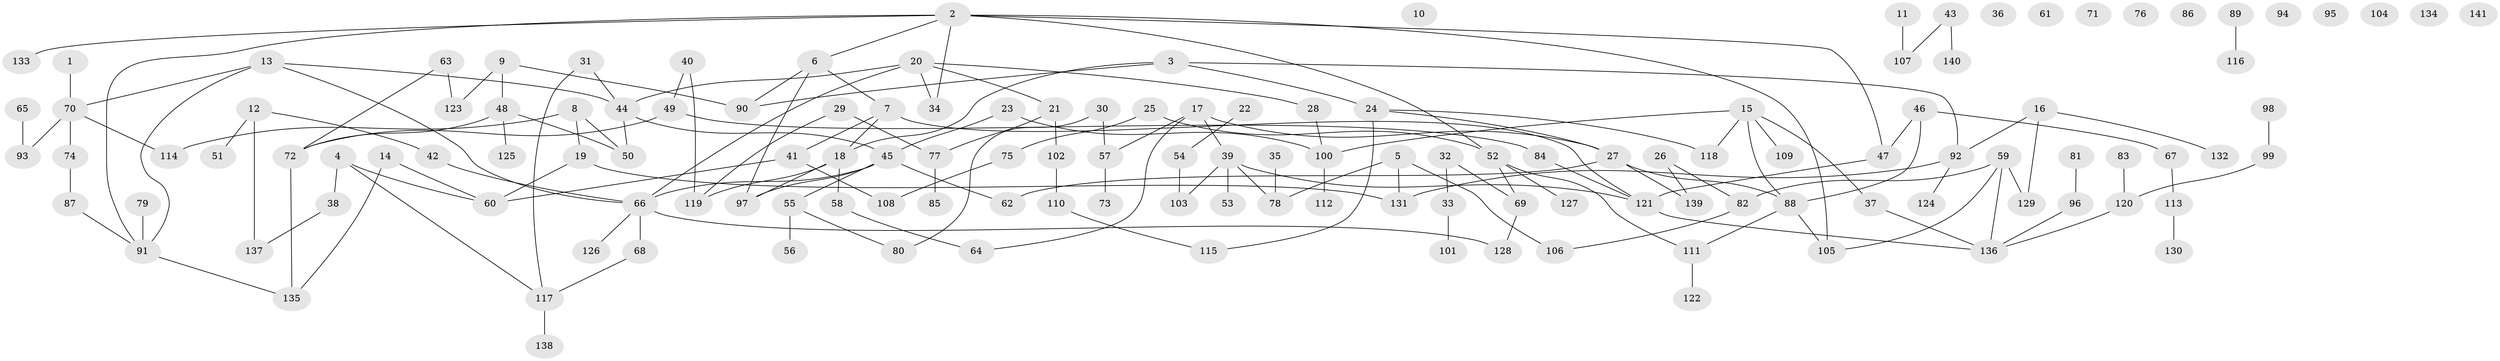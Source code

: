 // coarse degree distribution, {4: 0.08064516129032258, 8: 0.016129032258064516, 10: 0.016129032258064516, 3: 0.12903225806451613, 5: 0.08064516129032258, 0: 0.1935483870967742, 1: 0.27419354838709675, 6: 0.03225806451612903, 7: 0.016129032258064516, 2: 0.11290322580645161, 9: 0.04838709677419355}
// Generated by graph-tools (version 1.1) at 2025/16/03/04/25 18:16:36]
// undirected, 141 vertices, 167 edges
graph export_dot {
graph [start="1"]
  node [color=gray90,style=filled];
  1;
  2;
  3;
  4;
  5;
  6;
  7;
  8;
  9;
  10;
  11;
  12;
  13;
  14;
  15;
  16;
  17;
  18;
  19;
  20;
  21;
  22;
  23;
  24;
  25;
  26;
  27;
  28;
  29;
  30;
  31;
  32;
  33;
  34;
  35;
  36;
  37;
  38;
  39;
  40;
  41;
  42;
  43;
  44;
  45;
  46;
  47;
  48;
  49;
  50;
  51;
  52;
  53;
  54;
  55;
  56;
  57;
  58;
  59;
  60;
  61;
  62;
  63;
  64;
  65;
  66;
  67;
  68;
  69;
  70;
  71;
  72;
  73;
  74;
  75;
  76;
  77;
  78;
  79;
  80;
  81;
  82;
  83;
  84;
  85;
  86;
  87;
  88;
  89;
  90;
  91;
  92;
  93;
  94;
  95;
  96;
  97;
  98;
  99;
  100;
  101;
  102;
  103;
  104;
  105;
  106;
  107;
  108;
  109;
  110;
  111;
  112;
  113;
  114;
  115;
  116;
  117;
  118;
  119;
  120;
  121;
  122;
  123;
  124;
  125;
  126;
  127;
  128;
  129;
  130;
  131;
  132;
  133;
  134;
  135;
  136;
  137;
  138;
  139;
  140;
  141;
  1 -- 70;
  2 -- 6;
  2 -- 34;
  2 -- 47;
  2 -- 52;
  2 -- 91;
  2 -- 105;
  2 -- 133;
  3 -- 18;
  3 -- 24;
  3 -- 90;
  3 -- 92;
  4 -- 38;
  4 -- 60;
  4 -- 117;
  5 -- 78;
  5 -- 106;
  5 -- 131;
  6 -- 7;
  6 -- 90;
  6 -- 97;
  7 -- 18;
  7 -- 41;
  7 -- 121;
  8 -- 19;
  8 -- 50;
  8 -- 114;
  9 -- 48;
  9 -- 90;
  9 -- 123;
  11 -- 107;
  12 -- 42;
  12 -- 51;
  12 -- 137;
  13 -- 44;
  13 -- 66;
  13 -- 70;
  13 -- 91;
  14 -- 60;
  14 -- 135;
  15 -- 37;
  15 -- 88;
  15 -- 100;
  15 -- 109;
  15 -- 118;
  16 -- 92;
  16 -- 129;
  16 -- 132;
  17 -- 27;
  17 -- 39;
  17 -- 57;
  17 -- 64;
  18 -- 58;
  18 -- 97;
  18 -- 119;
  19 -- 60;
  19 -- 131;
  20 -- 21;
  20 -- 28;
  20 -- 34;
  20 -- 44;
  20 -- 66;
  21 -- 77;
  21 -- 102;
  22 -- 54;
  23 -- 45;
  23 -- 100;
  24 -- 27;
  24 -- 115;
  24 -- 118;
  25 -- 52;
  25 -- 75;
  26 -- 82;
  26 -- 139;
  27 -- 62;
  27 -- 88;
  27 -- 139;
  28 -- 100;
  29 -- 77;
  29 -- 119;
  30 -- 57;
  30 -- 80;
  31 -- 44;
  31 -- 117;
  32 -- 33;
  32 -- 69;
  33 -- 101;
  35 -- 78;
  37 -- 136;
  38 -- 137;
  39 -- 53;
  39 -- 78;
  39 -- 103;
  39 -- 121;
  40 -- 49;
  40 -- 119;
  41 -- 60;
  41 -- 108;
  42 -- 66;
  43 -- 107;
  43 -- 140;
  44 -- 45;
  44 -- 50;
  45 -- 55;
  45 -- 62;
  45 -- 66;
  45 -- 97;
  46 -- 47;
  46 -- 67;
  46 -- 88;
  47 -- 121;
  48 -- 50;
  48 -- 72;
  48 -- 125;
  49 -- 72;
  49 -- 84;
  52 -- 69;
  52 -- 111;
  52 -- 127;
  54 -- 103;
  55 -- 56;
  55 -- 80;
  57 -- 73;
  58 -- 64;
  59 -- 82;
  59 -- 105;
  59 -- 129;
  59 -- 136;
  63 -- 72;
  63 -- 123;
  65 -- 93;
  66 -- 68;
  66 -- 126;
  66 -- 128;
  67 -- 113;
  68 -- 117;
  69 -- 128;
  70 -- 74;
  70 -- 93;
  70 -- 114;
  72 -- 135;
  74 -- 87;
  75 -- 108;
  77 -- 85;
  79 -- 91;
  81 -- 96;
  82 -- 106;
  83 -- 120;
  84 -- 121;
  87 -- 91;
  88 -- 105;
  88 -- 111;
  89 -- 116;
  91 -- 135;
  92 -- 124;
  92 -- 131;
  96 -- 136;
  98 -- 99;
  99 -- 120;
  100 -- 112;
  102 -- 110;
  110 -- 115;
  111 -- 122;
  113 -- 130;
  117 -- 138;
  120 -- 136;
  121 -- 136;
}
